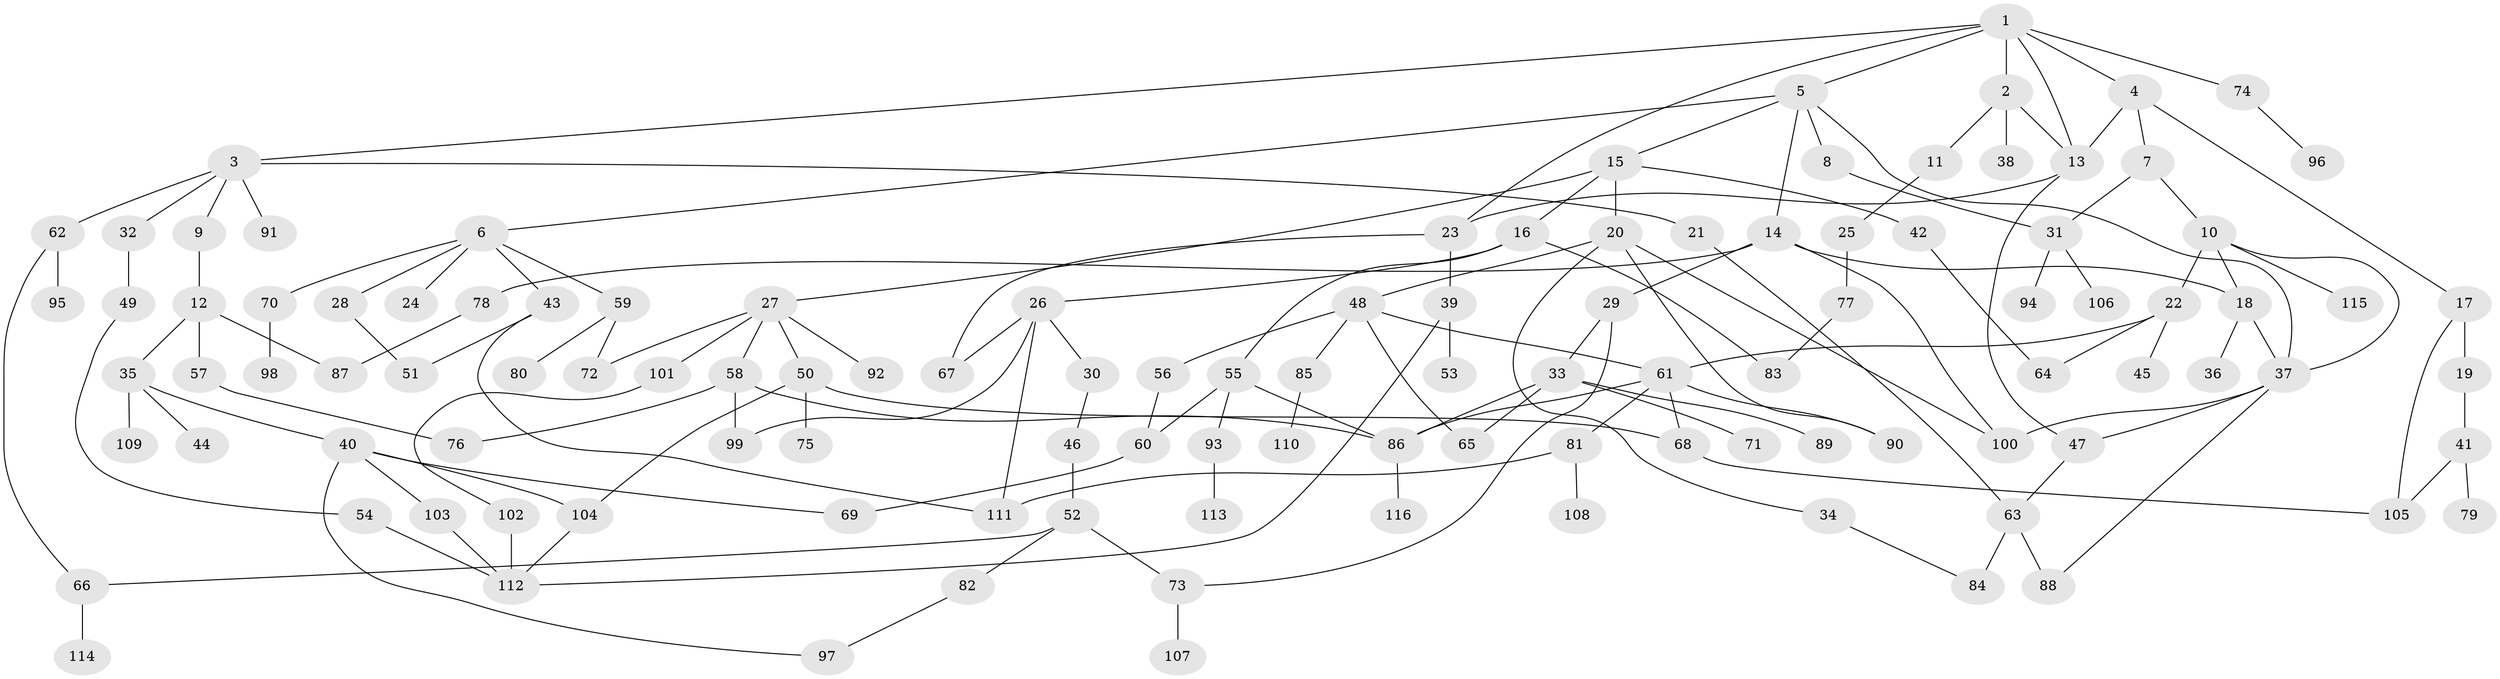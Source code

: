 // Generated by graph-tools (version 1.1) at 2025/10/02/27/25 16:10:52]
// undirected, 116 vertices, 157 edges
graph export_dot {
graph [start="1"]
  node [color=gray90,style=filled];
  1;
  2;
  3;
  4;
  5;
  6;
  7;
  8;
  9;
  10;
  11;
  12;
  13;
  14;
  15;
  16;
  17;
  18;
  19;
  20;
  21;
  22;
  23;
  24;
  25;
  26;
  27;
  28;
  29;
  30;
  31;
  32;
  33;
  34;
  35;
  36;
  37;
  38;
  39;
  40;
  41;
  42;
  43;
  44;
  45;
  46;
  47;
  48;
  49;
  50;
  51;
  52;
  53;
  54;
  55;
  56;
  57;
  58;
  59;
  60;
  61;
  62;
  63;
  64;
  65;
  66;
  67;
  68;
  69;
  70;
  71;
  72;
  73;
  74;
  75;
  76;
  77;
  78;
  79;
  80;
  81;
  82;
  83;
  84;
  85;
  86;
  87;
  88;
  89;
  90;
  91;
  92;
  93;
  94;
  95;
  96;
  97;
  98;
  99;
  100;
  101;
  102;
  103;
  104;
  105;
  106;
  107;
  108;
  109;
  110;
  111;
  112;
  113;
  114;
  115;
  116;
  1 -- 2;
  1 -- 3;
  1 -- 4;
  1 -- 5;
  1 -- 23;
  1 -- 74;
  1 -- 13;
  2 -- 11;
  2 -- 38;
  2 -- 13;
  3 -- 9;
  3 -- 21;
  3 -- 32;
  3 -- 62;
  3 -- 91;
  4 -- 7;
  4 -- 13;
  4 -- 17;
  5 -- 6;
  5 -- 8;
  5 -- 14;
  5 -- 15;
  5 -- 37;
  6 -- 24;
  6 -- 28;
  6 -- 43;
  6 -- 59;
  6 -- 70;
  7 -- 10;
  7 -- 31;
  8 -- 31;
  9 -- 12;
  10 -- 18;
  10 -- 22;
  10 -- 115;
  10 -- 37;
  11 -- 25;
  12 -- 35;
  12 -- 57;
  12 -- 87;
  13 -- 47;
  13 -- 23;
  14 -- 29;
  14 -- 78;
  14 -- 18;
  14 -- 100;
  15 -- 16;
  15 -- 20;
  15 -- 27;
  15 -- 42;
  16 -- 26;
  16 -- 55;
  16 -- 83;
  17 -- 19;
  17 -- 105;
  18 -- 36;
  18 -- 37;
  19 -- 41;
  20 -- 34;
  20 -- 48;
  20 -- 90;
  20 -- 100;
  21 -- 63;
  22 -- 45;
  22 -- 64;
  22 -- 61;
  23 -- 39;
  23 -- 67;
  25 -- 77;
  26 -- 30;
  26 -- 99;
  26 -- 111;
  26 -- 67;
  27 -- 50;
  27 -- 58;
  27 -- 72;
  27 -- 92;
  27 -- 101;
  28 -- 51;
  29 -- 33;
  29 -- 73;
  30 -- 46;
  31 -- 94;
  31 -- 106;
  32 -- 49;
  33 -- 71;
  33 -- 89;
  33 -- 65;
  33 -- 86;
  34 -- 84;
  35 -- 40;
  35 -- 44;
  35 -- 109;
  37 -- 88;
  37 -- 100;
  37 -- 47;
  39 -- 53;
  39 -- 112;
  40 -- 103;
  40 -- 104;
  40 -- 69;
  40 -- 97;
  41 -- 79;
  41 -- 105;
  42 -- 64;
  43 -- 51;
  43 -- 111;
  46 -- 52;
  47 -- 63;
  48 -- 56;
  48 -- 61;
  48 -- 65;
  48 -- 85;
  49 -- 54;
  50 -- 75;
  50 -- 68;
  50 -- 104;
  52 -- 66;
  52 -- 82;
  52 -- 73;
  54 -- 112;
  55 -- 60;
  55 -- 93;
  55 -- 86;
  56 -- 60;
  57 -- 76;
  58 -- 76;
  58 -- 99;
  58 -- 86;
  59 -- 80;
  59 -- 72;
  60 -- 69;
  61 -- 68;
  61 -- 81;
  61 -- 86;
  61 -- 90;
  62 -- 95;
  62 -- 66;
  63 -- 84;
  63 -- 88;
  66 -- 114;
  68 -- 105;
  70 -- 98;
  73 -- 107;
  74 -- 96;
  77 -- 83;
  78 -- 87;
  81 -- 108;
  81 -- 111;
  82 -- 97;
  85 -- 110;
  86 -- 116;
  93 -- 113;
  101 -- 102;
  102 -- 112;
  103 -- 112;
  104 -- 112;
}
